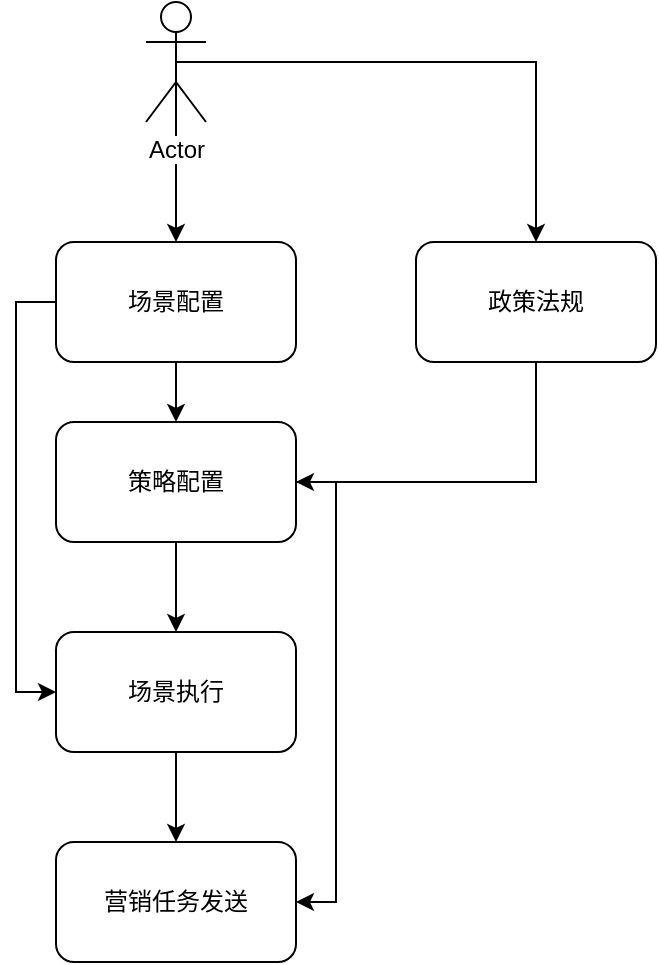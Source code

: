 <mxfile version="10.6.3" type="github"><diagram id="NvIEe0WSfrzBXnjNfHdg" name="ç¬¬ 1 é¡µ"><mxGraphModel dx="1098" dy="478" grid="1" gridSize="10" guides="1" tooltips="1" connect="1" arrows="1" fold="1" page="1" pageScale="1" pageWidth="827" pageHeight="1169" math="0" shadow="0"><root><mxCell id="0"/><mxCell id="1" parent="0"/><mxCell id="RceVNnqfynBTqPr81yrZ-20" style="edgeStyle=orthogonalEdgeStyle;rounded=0;orthogonalLoop=1;jettySize=auto;html=1;exitX=0.5;exitY=1;exitDx=0;exitDy=0;" parent="1" source="RceVNnqfynBTqPr81yrZ-1" target="RceVNnqfynBTqPr81yrZ-2" edge="1"><mxGeometry relative="1" as="geometry"/></mxCell><mxCell id="RceVNnqfynBTqPr81yrZ-24" style="edgeStyle=orthogonalEdgeStyle;rounded=0;orthogonalLoop=1;jettySize=auto;html=1;exitX=0;exitY=0.5;exitDx=0;exitDy=0;entryX=0;entryY=0.5;entryDx=0;entryDy=0;" parent="1" source="RceVNnqfynBTqPr81yrZ-1" target="RceVNnqfynBTqPr81yrZ-7" edge="1"><mxGeometry relative="1" as="geometry"/></mxCell><mxCell id="RceVNnqfynBTqPr81yrZ-1" value="场景配置" style="rounded=1;whiteSpace=wrap;html=1;" parent="1" vertex="1"><mxGeometry x="140" y="150" width="120" height="60" as="geometry"/></mxCell><mxCell id="RceVNnqfynBTqPr81yrZ-21" style="edgeStyle=orthogonalEdgeStyle;rounded=0;orthogonalLoop=1;jettySize=auto;html=1;exitX=0.5;exitY=1;exitDx=0;exitDy=0;" parent="1" source="RceVNnqfynBTqPr81yrZ-2" target="RceVNnqfynBTqPr81yrZ-7" edge="1"><mxGeometry relative="1" as="geometry"/></mxCell><mxCell id="RceVNnqfynBTqPr81yrZ-23" style="edgeStyle=orthogonalEdgeStyle;rounded=0;orthogonalLoop=1;jettySize=auto;html=1;exitX=1;exitY=0.5;exitDx=0;exitDy=0;entryX=1;entryY=0.5;entryDx=0;entryDy=0;" parent="1" source="RceVNnqfynBTqPr81yrZ-2" target="RceVNnqfynBTqPr81yrZ-16" edge="1"><mxGeometry relative="1" as="geometry"/></mxCell><mxCell id="RceVNnqfynBTqPr81yrZ-2" value="策略配置" style="rounded=1;whiteSpace=wrap;html=1;" parent="1" vertex="1"><mxGeometry x="140" y="240" width="120" height="60" as="geometry"/></mxCell><mxCell id="RceVNnqfynBTqPr81yrZ-12" style="edgeStyle=orthogonalEdgeStyle;rounded=0;orthogonalLoop=1;jettySize=auto;html=1;exitX=0.5;exitY=1;exitDx=0;exitDy=0;entryX=0.5;entryY=1;entryDx=0;entryDy=0;" parent="1" edge="1"><mxGeometry relative="1" as="geometry"><mxPoint x="320" y="100" as="sourcePoint"/><mxPoint x="320" y="100" as="targetPoint"/></mxGeometry></mxCell><mxCell id="RceVNnqfynBTqPr81yrZ-22" style="edgeStyle=orthogonalEdgeStyle;rounded=0;orthogonalLoop=1;jettySize=auto;html=1;exitX=0.5;exitY=1;exitDx=0;exitDy=0;" parent="1" source="RceVNnqfynBTqPr81yrZ-7" target="RceVNnqfynBTqPr81yrZ-16" edge="1"><mxGeometry relative="1" as="geometry"/></mxCell><mxCell id="RceVNnqfynBTqPr81yrZ-7" value="场景执行" style="rounded=1;whiteSpace=wrap;html=1;" parent="1" vertex="1"><mxGeometry x="140" y="345" width="120" height="60" as="geometry"/></mxCell><mxCell id="RceVNnqfynBTqPr81yrZ-11" style="edgeStyle=orthogonalEdgeStyle;rounded=0;orthogonalLoop=1;jettySize=auto;html=1;exitX=0.5;exitY=0.5;exitDx=0;exitDy=0;exitPerimeter=0;entryX=0.5;entryY=0;entryDx=0;entryDy=0;" parent="1" source="RceVNnqfynBTqPr81yrZ-10" target="RceVNnqfynBTqPr81yrZ-1" edge="1"><mxGeometry relative="1" as="geometry"><mxPoint x="260" y="70" as="targetPoint"/></mxGeometry></mxCell><mxCell id="RceVNnqfynBTqPr81yrZ-26" style="edgeStyle=orthogonalEdgeStyle;rounded=0;orthogonalLoop=1;jettySize=auto;html=1;exitX=0.5;exitY=0.5;exitDx=0;exitDy=0;exitPerimeter=0;entryX=0.5;entryY=0;entryDx=0;entryDy=0;" parent="1" source="RceVNnqfynBTqPr81yrZ-10" target="RceVNnqfynBTqPr81yrZ-25" edge="1"><mxGeometry relative="1" as="geometry"/></mxCell><mxCell id="RceVNnqfynBTqPr81yrZ-10" value="Actor" style="shape=umlActor;verticalLabelPosition=bottom;labelBackgroundColor=#ffffff;verticalAlign=top;html=1;outlineConnect=0;" parent="1" vertex="1"><mxGeometry x="185" y="30" width="30" height="60" as="geometry"/></mxCell><mxCell id="RceVNnqfynBTqPr81yrZ-16" value="营销任务发送" style="rounded=1;whiteSpace=wrap;html=1;" parent="1" vertex="1"><mxGeometry x="140" y="450" width="120" height="60" as="geometry"/></mxCell><mxCell id="RceVNnqfynBTqPr81yrZ-27" style="edgeStyle=orthogonalEdgeStyle;rounded=0;orthogonalLoop=1;jettySize=auto;html=1;exitX=0.5;exitY=1;exitDx=0;exitDy=0;entryX=1;entryY=0.5;entryDx=0;entryDy=0;" parent="1" source="RceVNnqfynBTqPr81yrZ-25" target="RceVNnqfynBTqPr81yrZ-2" edge="1"><mxGeometry relative="1" as="geometry"/></mxCell><mxCell id="RceVNnqfynBTqPr81yrZ-25" value="政策法规" style="rounded=1;whiteSpace=wrap;html=1;" parent="1" vertex="1"><mxGeometry x="320" y="150" width="120" height="60" as="geometry"/></mxCell></root></mxGraphModel></diagram><diagram id="hbd0y2TUcNYbKdOZdnBI" name="ç¬¬ 2 é¡µ"><mxGraphModel dx="1110" dy="613" grid="1" gridSize="10" guides="1" tooltips="1" connect="1" arrows="1" fold="1" page="1" pageScale="1" pageWidth="827" pageHeight="1169" math="0" shadow="0"><root><mxCell id="8ywP_2eX1Boh12UsUwbS-0"/><mxCell id="8ywP_2eX1Boh12UsUwbS-1" parent="8ywP_2eX1Boh12UsUwbS-0"/><mxCell id="8ywP_2eX1Boh12UsUwbS-2" style="edgeStyle=orthogonalEdgeStyle;rounded=0;orthogonalLoop=1;jettySize=auto;html=1;exitX=0.5;exitY=1;exitDx=0;exitDy=0;" edge="1" parent="8ywP_2eX1Boh12UsUwbS-1" source="8ywP_2eX1Boh12UsUwbS-4" target="8ywP_2eX1Boh12UsUwbS-7"><mxGeometry relative="1" as="geometry"/></mxCell><mxCell id="8ywP_2eX1Boh12UsUwbS-3" style="edgeStyle=orthogonalEdgeStyle;rounded=0;orthogonalLoop=1;jettySize=auto;html=1;exitX=0;exitY=0.5;exitDx=0;exitDy=0;entryX=0;entryY=0.5;entryDx=0;entryDy=0;" edge="1" parent="8ywP_2eX1Boh12UsUwbS-1" source="8ywP_2eX1Boh12UsUwbS-4" target="8ywP_2eX1Boh12UsUwbS-10"><mxGeometry relative="1" as="geometry"/></mxCell><mxCell id="8ywP_2eX1Boh12UsUwbS-4" value="场景配置" style="rounded=1;whiteSpace=wrap;html=1;" vertex="1" parent="8ywP_2eX1Boh12UsUwbS-1"><mxGeometry x="140" y="150" width="120" height="60" as="geometry"/></mxCell><mxCell id="8ywP_2eX1Boh12UsUwbS-5" style="edgeStyle=orthogonalEdgeStyle;rounded=0;orthogonalLoop=1;jettySize=auto;html=1;exitX=0.5;exitY=1;exitDx=0;exitDy=0;" edge="1" parent="8ywP_2eX1Boh12UsUwbS-1" source="8ywP_2eX1Boh12UsUwbS-7" target="8ywP_2eX1Boh12UsUwbS-10"><mxGeometry relative="1" as="geometry"/></mxCell><mxCell id="8ywP_2eX1Boh12UsUwbS-7" value="策略配置" style="rounded=1;whiteSpace=wrap;html=1;" vertex="1" parent="8ywP_2eX1Boh12UsUwbS-1"><mxGeometry x="140" y="240" width="120" height="60" as="geometry"/></mxCell><mxCell id="8ywP_2eX1Boh12UsUwbS-8" style="edgeStyle=orthogonalEdgeStyle;rounded=0;orthogonalLoop=1;jettySize=auto;html=1;exitX=0.5;exitY=1;exitDx=0;exitDy=0;entryX=0.5;entryY=1;entryDx=0;entryDy=0;" edge="1" parent="8ywP_2eX1Boh12UsUwbS-1"><mxGeometry relative="1" as="geometry"><mxPoint x="320" y="100" as="sourcePoint"/><mxPoint x="320" y="100" as="targetPoint"/></mxGeometry></mxCell><mxCell id="8ywP_2eX1Boh12UsUwbS-9" style="edgeStyle=orthogonalEdgeStyle;rounded=0;orthogonalLoop=1;jettySize=auto;html=1;exitX=0.5;exitY=1;exitDx=0;exitDy=0;" edge="1" parent="8ywP_2eX1Boh12UsUwbS-1" source="8ywP_2eX1Boh12UsUwbS-10" target="8ywP_2eX1Boh12UsUwbS-14"><mxGeometry relative="1" as="geometry"/></mxCell><mxCell id="8ywP_2eX1Boh12UsUwbS-10" value="场景执行" style="rounded=1;whiteSpace=wrap;html=1;" vertex="1" parent="8ywP_2eX1Boh12UsUwbS-1"><mxGeometry x="140" y="345" width="120" height="60" as="geometry"/></mxCell><mxCell id="8ywP_2eX1Boh12UsUwbS-11" style="edgeStyle=orthogonalEdgeStyle;rounded=0;orthogonalLoop=1;jettySize=auto;html=1;exitX=0.5;exitY=0.5;exitDx=0;exitDy=0;exitPerimeter=0;entryX=0.5;entryY=0;entryDx=0;entryDy=0;" edge="1" parent="8ywP_2eX1Boh12UsUwbS-1" source="8ywP_2eX1Boh12UsUwbS-13" target="8ywP_2eX1Boh12UsUwbS-4"><mxGeometry relative="1" as="geometry"><mxPoint x="260" y="70" as="targetPoint"/></mxGeometry></mxCell><mxCell id="8ywP_2eX1Boh12UsUwbS-12" style="edgeStyle=orthogonalEdgeStyle;rounded=0;orthogonalLoop=1;jettySize=auto;html=1;exitX=0.5;exitY=0.5;exitDx=0;exitDy=0;exitPerimeter=0;entryX=0.5;entryY=0;entryDx=0;entryDy=0;" edge="1" parent="8ywP_2eX1Boh12UsUwbS-1" source="8ywP_2eX1Boh12UsUwbS-13" target="8ywP_2eX1Boh12UsUwbS-16"><mxGeometry relative="1" as="geometry"/></mxCell><mxCell id="8ywP_2eX1Boh12UsUwbS-13" value="Actor" style="shape=umlActor;verticalLabelPosition=bottom;labelBackgroundColor=#ffffff;verticalAlign=top;html=1;outlineConnect=0;" vertex="1" parent="8ywP_2eX1Boh12UsUwbS-1"><mxGeometry x="185" y="30" width="30" height="60" as="geometry"/></mxCell><mxCell id="8ywP_2eX1Boh12UsUwbS-19" style="edgeStyle=orthogonalEdgeStyle;rounded=0;orthogonalLoop=1;jettySize=auto;html=1;exitX=0.5;exitY=1;exitDx=0;exitDy=0;" edge="1" parent="8ywP_2eX1Boh12UsUwbS-1" source="8ywP_2eX1Boh12UsUwbS-14"><mxGeometry relative="1" as="geometry"><mxPoint x="200" y="510" as="targetPoint"/></mxGeometry></mxCell><mxCell id="8ywP_2eX1Boh12UsUwbS-14" value="营销任务发送" style="rounded=1;whiteSpace=wrap;html=1;" vertex="1" parent="8ywP_2eX1Boh12UsUwbS-1"><mxGeometry x="140" y="430" width="120" height="60" as="geometry"/></mxCell><mxCell id="8ywP_2eX1Boh12UsUwbS-15" style="edgeStyle=orthogonalEdgeStyle;rounded=0;orthogonalLoop=1;jettySize=auto;html=1;exitX=0.5;exitY=1;exitDx=0;exitDy=0;entryX=1;entryY=0.5;entryDx=0;entryDy=0;" edge="1" parent="8ywP_2eX1Boh12UsUwbS-1" source="8ywP_2eX1Boh12UsUwbS-16" target="8ywP_2eX1Boh12UsUwbS-7"><mxGeometry relative="1" as="geometry"/></mxCell><mxCell id="8ywP_2eX1Boh12UsUwbS-18" style="edgeStyle=orthogonalEdgeStyle;rounded=0;orthogonalLoop=1;jettySize=auto;html=1;exitX=0.5;exitY=1;exitDx=0;exitDy=0;entryX=1;entryY=0.5;entryDx=0;entryDy=0;" edge="1" parent="8ywP_2eX1Boh12UsUwbS-1" source="8ywP_2eX1Boh12UsUwbS-16" target="8ywP_2eX1Boh12UsUwbS-17"><mxGeometry relative="1" as="geometry"/></mxCell><mxCell id="8ywP_2eX1Boh12UsUwbS-16" value="营销术语" style="rounded=1;whiteSpace=wrap;html=1;" vertex="1" parent="8ywP_2eX1Boh12UsUwbS-1"><mxGeometry x="320" y="150" width="120" height="60" as="geometry"/></mxCell><mxCell id="8ywP_2eX1Boh12UsUwbS-17" value="其它渠道" style="rounded=1;whiteSpace=wrap;html=1;" vertex="1" parent="8ywP_2eX1Boh12UsUwbS-1"><mxGeometry x="140" y="515" width="120" height="60" as="geometry"/></mxCell></root></mxGraphModel></diagram><diagram id="Vt3tE3CRwNhdPAB5-gG_" name="ç¬¬ 3 é¡µ"><mxGraphModel dx="1110" dy="613" grid="1" gridSize="10" guides="1" tooltips="1" connect="1" arrows="1" fold="1" page="1" pageScale="1" pageWidth="827" pageHeight="1169" math="0" shadow="0"><root><mxCell id="7_kzvtYBxSmrqmKZQdC8-0"/><mxCell id="7_kzvtYBxSmrqmKZQdC8-1" parent="7_kzvtYBxSmrqmKZQdC8-0"/><mxCell id="7_kzvtYBxSmrqmKZQdC8-2" value="实时标签1.0" style="rounded=1;whiteSpace=wrap;html=1;" vertex="1" parent="7_kzvtYBxSmrqmKZQdC8-1"><mxGeometry x="130" y="170" width="120" height="170" as="geometry"/></mxCell><mxCell id="7_kzvtYBxSmrqmKZQdC8-5" value="扩展" style="text;html=1;strokeColor=none;fillColor=none;align=center;verticalAlign=middle;whiteSpace=wrap;rounded=0;" vertex="1" parent="7_kzvtYBxSmrqmKZQdC8-1"><mxGeometry x="250" y="220" width="40" height="20" as="geometry"/></mxCell><mxCell id="7_kzvtYBxSmrqmKZQdC8-7" value="标签规则1" style="rounded=0;whiteSpace=wrap;html=1;" vertex="1" parent="7_kzvtYBxSmrqmKZQdC8-1"><mxGeometry x="130" y="200" width="120" height="30" as="geometry"/></mxCell><mxCell id="7_kzvtYBxSmrqmKZQdC8-16" style="edgeStyle=orthogonalEdgeStyle;rounded=0;orthogonalLoop=1;jettySize=auto;html=1;exitX=1;exitY=0.5;exitDx=0;exitDy=0;" edge="1" parent="7_kzvtYBxSmrqmKZQdC8-1" source="7_kzvtYBxSmrqmKZQdC8-8" target="7_kzvtYBxSmrqmKZQdC8-13"><mxGeometry relative="1" as="geometry"/></mxCell><mxCell id="7_kzvtYBxSmrqmKZQdC8-8" value="标签规则1" style="rounded=0;whiteSpace=wrap;html=1;" vertex="1" parent="7_kzvtYBxSmrqmKZQdC8-1"><mxGeometry x="130" y="240" width="120" height="30" as="geometry"/></mxCell><mxCell id="7_kzvtYBxSmrqmKZQdC8-9" value="标签规则1" style="rounded=0;whiteSpace=wrap;html=1;" vertex="1" parent="7_kzvtYBxSmrqmKZQdC8-1"><mxGeometry x="130" y="280" width="120" height="30" as="geometry"/></mxCell><mxCell id="7_kzvtYBxSmrqmKZQdC8-10" value="实时标签1.0&lt;br&gt;" style="text;html=1;strokeColor=none;fillColor=none;align=center;verticalAlign=middle;whiteSpace=wrap;rounded=0;" vertex="1" parent="7_kzvtYBxSmrqmKZQdC8-1"><mxGeometry x="160" y="170" width="70" height="20" as="geometry"/></mxCell><mxCell id="7_kzvtYBxSmrqmKZQdC8-11" value="实时标签1.0" style="rounded=1;whiteSpace=wrap;html=1;" vertex="1" parent="7_kzvtYBxSmrqmKZQdC8-1"><mxGeometry x="293" y="170" width="120" height="170" as="geometry"/></mxCell><mxCell id="7_kzvtYBxSmrqmKZQdC8-12" value="标签规则1" style="rounded=0;whiteSpace=wrap;html=1;" vertex="1" parent="7_kzvtYBxSmrqmKZQdC8-1"><mxGeometry x="293" y="200" width="120" height="30" as="geometry"/></mxCell><mxCell id="7_kzvtYBxSmrqmKZQdC8-13" value="标签规则1" style="rounded=0;whiteSpace=wrap;html=1;" vertex="1" parent="7_kzvtYBxSmrqmKZQdC8-1"><mxGeometry x="293" y="240" width="120" height="30" as="geometry"/></mxCell><mxCell id="7_kzvtYBxSmrqmKZQdC8-14" value="标签规则2" style="rounded=0;whiteSpace=wrap;html=1;" vertex="1" parent="7_kzvtYBxSmrqmKZQdC8-1"><mxGeometry x="293" y="280" width="120" height="30" as="geometry"/></mxCell><mxCell id="7_kzvtYBxSmrqmKZQdC8-15" value="实时标签2.0&lt;br&gt;" style="text;html=1;strokeColor=none;fillColor=none;align=center;verticalAlign=middle;whiteSpace=wrap;rounded=0;" vertex="1" parent="7_kzvtYBxSmrqmKZQdC8-1"><mxGeometry x="323" y="170" width="70" height="20" as="geometry"/></mxCell><mxCell id="7_kzvtYBxSmrqmKZQdC8-18" style="edgeStyle=orthogonalEdgeStyle;rounded=0;orthogonalLoop=1;jettySize=auto;html=1;exitX=0;exitY=0.333;exitDx=0;exitDy=0;exitPerimeter=0;entryX=0.5;entryY=0;entryDx=0;entryDy=0;" edge="1" parent="7_kzvtYBxSmrqmKZQdC8-1" source="7_kzvtYBxSmrqmKZQdC8-17" target="7_kzvtYBxSmrqmKZQdC8-10"><mxGeometry relative="1" as="geometry"/></mxCell><mxCell id="7_kzvtYBxSmrqmKZQdC8-19" style="edgeStyle=orthogonalEdgeStyle;rounded=0;orthogonalLoop=1;jettySize=auto;html=1;exitX=1;exitY=0.333;exitDx=0;exitDy=0;exitPerimeter=0;entryX=0.5;entryY=0;entryDx=0;entryDy=0;" edge="1" parent="7_kzvtYBxSmrqmKZQdC8-1" source="7_kzvtYBxSmrqmKZQdC8-17" target="7_kzvtYBxSmrqmKZQdC8-15"><mxGeometry relative="1" as="geometry"/></mxCell><mxCell id="7_kzvtYBxSmrqmKZQdC8-17" value="Actor" style="shape=umlActor;verticalLabelPosition=bottom;labelBackgroundColor=#ffffff;verticalAlign=top;html=1;outlineConnect=0;" vertex="1" parent="7_kzvtYBxSmrqmKZQdC8-1"><mxGeometry x="250" y="20" width="30" height="60" as="geometry"/></mxCell></root></mxGraphModel></diagram><diagram id="AaVjXxCEiBgg-isEUm8e" name="ç¬¬ 4 é¡µ"><mxGraphModel dx="1110" dy="613" grid="1" gridSize="10" guides="1" tooltips="1" connect="1" arrows="1" fold="1" page="1" pageScale="1" pageWidth="827" pageHeight="1169" math="0" shadow="0"><root><mxCell id="eR5ftr49OxyKpOa6V8Ix-0"/><mxCell id="eR5ftr49OxyKpOa6V8Ix-1" parent="eR5ftr49OxyKpOa6V8Ix-0"/><mxCell id="eR5ftr49OxyKpOa6V8Ix-14" style="edgeStyle=orthogonalEdgeStyle;rounded=0;orthogonalLoop=1;jettySize=auto;html=1;exitX=0.55;exitY=0.95;exitDx=0;exitDy=0;exitPerimeter=0;entryX=0.5;entryY=0;entryDx=0;entryDy=0;" edge="1" parent="eR5ftr49OxyKpOa6V8Ix-1" source="eR5ftr49OxyKpOa6V8Ix-2" target="eR5ftr49OxyKpOa6V8Ix-13"><mxGeometry relative="1" as="geometry"/></mxCell><mxCell id="eR5ftr49OxyKpOa6V8Ix-2" value="营销推荐云服务" style="ellipse;shape=cloud;whiteSpace=wrap;html=1;" vertex="1" parent="eR5ftr49OxyKpOa6V8Ix-1"><mxGeometry x="280" y="210" width="170" height="80" as="geometry"/></mxCell><mxCell id="eR5ftr49OxyKpOa6V8Ix-7" style="edgeStyle=orthogonalEdgeStyle;rounded=0;orthogonalLoop=1;jettySize=auto;html=1;exitX=0.5;exitY=1;exitDx=0;exitDy=0;entryX=0.4;entryY=0.1;entryDx=0;entryDy=0;entryPerimeter=0;" edge="1" parent="eR5ftr49OxyKpOa6V8Ix-1" source="eR5ftr49OxyKpOa6V8Ix-3" target="eR5ftr49OxyKpOa6V8Ix-2"><mxGeometry relative="1" as="geometry"><Array as="points"><mxPoint x="200" y="180"/><mxPoint x="360" y="180"/><mxPoint x="360" y="218"/></Array></mxGeometry></mxCell><mxCell id="eR5ftr49OxyKpOa6V8Ix-3" value="实时计算能力" style="rounded=1;whiteSpace=wrap;html=1;" vertex="1" parent="eR5ftr49OxyKpOa6V8Ix-1"><mxGeometry x="140" y="90" width="120" height="60" as="geometry"/></mxCell><mxCell id="eR5ftr49OxyKpOa6V8Ix-8" style="edgeStyle=orthogonalEdgeStyle;rounded=0;orthogonalLoop=1;jettySize=auto;html=1;exitX=0.5;exitY=1;exitDx=0;exitDy=0;entryX=0.472;entryY=0.123;entryDx=0;entryDy=0;entryPerimeter=0;" edge="1" parent="eR5ftr49OxyKpOa6V8Ix-1" source="eR5ftr49OxyKpOa6V8Ix-4" target="eR5ftr49OxyKpOa6V8Ix-2"><mxGeometry relative="1" as="geometry"/></mxCell><mxCell id="eR5ftr49OxyKpOa6V8Ix-4" value="自主建模" style="rounded=1;whiteSpace=wrap;html=1;" vertex="1" parent="eR5ftr49OxyKpOa6V8Ix-1"><mxGeometry x="280" y="90" width="120" height="60" as="geometry"/></mxCell><mxCell id="eR5ftr49OxyKpOa6V8Ix-9" style="edgeStyle=orthogonalEdgeStyle;rounded=0;orthogonalLoop=1;jettySize=auto;html=1;exitX=0.5;exitY=1;exitDx=0;exitDy=0;entryX=0.472;entryY=0.114;entryDx=0;entryDy=0;entryPerimeter=0;" edge="1" parent="eR5ftr49OxyKpOa6V8Ix-1" source="eR5ftr49OxyKpOa6V8Ix-5" target="eR5ftr49OxyKpOa6V8Ix-2"><mxGeometry relative="1" as="geometry"/></mxCell><mxCell id="eR5ftr49OxyKpOa6V8Ix-5" value="动态前评估" style="rounded=1;whiteSpace=wrap;html=1;" vertex="1" parent="eR5ftr49OxyKpOa6V8Ix-1"><mxGeometry x="420" y="90" width="120" height="60" as="geometry"/></mxCell><mxCell id="eR5ftr49OxyKpOa6V8Ix-10" style="edgeStyle=orthogonalEdgeStyle;rounded=0;orthogonalLoop=1;jettySize=auto;html=1;exitX=0.5;exitY=1;exitDx=0;exitDy=0;" edge="1" parent="eR5ftr49OxyKpOa6V8Ix-1" source="eR5ftr49OxyKpOa6V8Ix-6"><mxGeometry relative="1" as="geometry"><mxPoint x="360" y="220" as="targetPoint"/><Array as="points"><mxPoint x="620" y="180"/><mxPoint x="360" y="180"/></Array></mxGeometry></mxCell><mxCell id="eR5ftr49OxyKpOa6V8Ix-6" value="推荐模型" style="rounded=1;whiteSpace=wrap;html=1;" vertex="1" parent="eR5ftr49OxyKpOa6V8Ix-1"><mxGeometry x="560" y="90" width="120" height="60" as="geometry"/></mxCell><mxCell id="eR5ftr49OxyKpOa6V8Ix-18" style="edgeStyle=orthogonalEdgeStyle;rounded=0;orthogonalLoop=1;jettySize=auto;html=1;exitX=0.5;exitY=0;exitDx=0;exitDy=0;entryX=0.5;entryY=1;entryDx=0;entryDy=0;" edge="1" parent="eR5ftr49OxyKpOa6V8Ix-1" source="eR5ftr49OxyKpOa6V8Ix-12" target="eR5ftr49OxyKpOa6V8Ix-13"><mxGeometry relative="1" as="geometry"/></mxCell><mxCell id="eR5ftr49OxyKpOa6V8Ix-12" value="第三方系统1" style="rounded=0;whiteSpace=wrap;html=1;" vertex="1" parent="eR5ftr49OxyKpOa6V8Ix-1"><mxGeometry x="210" y="400" width="120" height="60" as="geometry"/></mxCell><mxCell id="eR5ftr49OxyKpOa6V8Ix-15" style="edgeStyle=orthogonalEdgeStyle;rounded=0;orthogonalLoop=1;jettySize=auto;html=1;exitX=0.5;exitY=0;exitDx=0;exitDy=0;" edge="1" parent="eR5ftr49OxyKpOa6V8Ix-1" source="eR5ftr49OxyKpOa6V8Ix-13"><mxGeometry relative="1" as="geometry"><mxPoint x="365" y="280" as="targetPoint"/></mxGeometry></mxCell><mxCell id="eR5ftr49OxyKpOa6V8Ix-19" style="edgeStyle=orthogonalEdgeStyle;rounded=0;orthogonalLoop=1;jettySize=auto;html=1;exitX=0.5;exitY=1;exitDx=0;exitDy=0;" edge="1" parent="eR5ftr49OxyKpOa6V8Ix-1" source="eR5ftr49OxyKpOa6V8Ix-13" target="eR5ftr49OxyKpOa6V8Ix-12"><mxGeometry relative="1" as="geometry"/></mxCell><mxCell id="eR5ftr49OxyKpOa6V8Ix-20" style="edgeStyle=orthogonalEdgeStyle;rounded=0;orthogonalLoop=1;jettySize=auto;html=1;exitX=0.5;exitY=1;exitDx=0;exitDy=0;" edge="1" parent="eR5ftr49OxyKpOa6V8Ix-1" source="eR5ftr49OxyKpOa6V8Ix-13" target="eR5ftr49OxyKpOa6V8Ix-16"><mxGeometry relative="1" as="geometry"/></mxCell><mxCell id="eR5ftr49OxyKpOa6V8Ix-21" style="edgeStyle=orthogonalEdgeStyle;rounded=0;orthogonalLoop=1;jettySize=auto;html=1;exitX=0.5;exitY=1;exitDx=0;exitDy=0;entryX=0.5;entryY=0;entryDx=0;entryDy=0;" edge="1" parent="eR5ftr49OxyKpOa6V8Ix-1" source="eR5ftr49OxyKpOa6V8Ix-13" target="eR5ftr49OxyKpOa6V8Ix-17"><mxGeometry relative="1" as="geometry"/></mxCell><mxCell id="eR5ftr49OxyKpOa6V8Ix-13" value="接口能力封装" style="rounded=0;whiteSpace=wrap;html=1;" vertex="1" parent="eR5ftr49OxyKpOa6V8Ix-1"><mxGeometry x="305" y="320" width="120" height="30" as="geometry"/></mxCell><mxCell id="eR5ftr49OxyKpOa6V8Ix-16" value="第三方系统2" style="rounded=0;whiteSpace=wrap;html=1;" vertex="1" parent="eR5ftr49OxyKpOa6V8Ix-1"><mxGeometry x="353" y="400" width="120" height="60" as="geometry"/></mxCell><mxCell id="eR5ftr49OxyKpOa6V8Ix-17" value="第三方系统n" style="rounded=0;whiteSpace=wrap;html=1;" vertex="1" parent="eR5ftr49OxyKpOa6V8Ix-1"><mxGeometry x="496" y="400" width="120" height="60" as="geometry"/></mxCell></root></mxGraphModel></diagram><diagram id="JKo-UHDGEKNNmENyl5bz" name="ç¬¬ 5 é¡µ"><mxGraphModel dx="1110" dy="492" grid="1" gridSize="10" guides="1" tooltips="1" connect="1" arrows="1" fold="1" page="1" pageScale="1" pageWidth="827" pageHeight="1169" math="0" shadow="0"><root><mxCell id="-V-0Z-th03H7h3TkCVWu-0"/><mxCell id="-V-0Z-th03H7h3TkCVWu-1" parent="-V-0Z-th03H7h3TkCVWu-0"/><mxCell id="-V-0Z-th03H7h3TkCVWu-2" style="edgeStyle=orthogonalEdgeStyle;rounded=0;orthogonalLoop=1;jettySize=auto;html=1;exitX=0.55;exitY=0.95;exitDx=0;exitDy=0;exitPerimeter=0;entryX=0.5;entryY=0;entryDx=0;entryDy=0;" edge="1" parent="-V-0Z-th03H7h3TkCVWu-1" source="-V-0Z-th03H7h3TkCVWu-3" target="-V-0Z-th03H7h3TkCVWu-18"><mxGeometry relative="1" as="geometry"/></mxCell><mxCell id="-V-0Z-th03H7h3TkCVWu-3" value="营销视图云服务" style="ellipse;shape=cloud;whiteSpace=wrap;html=1;" vertex="1" parent="-V-0Z-th03H7h3TkCVWu-1"><mxGeometry x="280" y="210" width="170" height="80" as="geometry"/></mxCell><mxCell id="-V-0Z-th03H7h3TkCVWu-4" style="edgeStyle=orthogonalEdgeStyle;rounded=0;orthogonalLoop=1;jettySize=auto;html=1;exitX=0.5;exitY=1;exitDx=0;exitDy=0;entryX=0.4;entryY=0.1;entryDx=0;entryDy=0;entryPerimeter=0;" edge="1" parent="-V-0Z-th03H7h3TkCVWu-1" target="-V-0Z-th03H7h3TkCVWu-3"><mxGeometry relative="1" as="geometry"><Array as="points"><mxPoint x="200" y="180"/><mxPoint x="360" y="180"/><mxPoint x="360" y="218"/></Array><mxPoint x="200" y="150" as="sourcePoint"/></mxGeometry></mxCell><mxCell id="-V-0Z-th03H7h3TkCVWu-6" style="edgeStyle=orthogonalEdgeStyle;rounded=0;orthogonalLoop=1;jettySize=auto;html=1;exitX=0.5;exitY=1;exitDx=0;exitDy=0;entryX=0.472;entryY=0.123;entryDx=0;entryDy=0;entryPerimeter=0;" edge="1" parent="-V-0Z-th03H7h3TkCVWu-1" source="-V-0Z-th03H7h3TkCVWu-7" target="-V-0Z-th03H7h3TkCVWu-3"><mxGeometry relative="1" as="geometry"/></mxCell><mxCell id="-V-0Z-th03H7h3TkCVWu-7" value="运营实时分析" style="rounded=1;whiteSpace=wrap;html=1;" vertex="1" parent="-V-0Z-th03H7h3TkCVWu-1"><mxGeometry x="280" y="90" width="120" height="60" as="geometry"/></mxCell><mxCell id="-V-0Z-th03H7h3TkCVWu-12" style="edgeStyle=orthogonalEdgeStyle;rounded=0;orthogonalLoop=1;jettySize=auto;html=1;exitX=0.5;exitY=0;exitDx=0;exitDy=0;entryX=0.5;entryY=1;entryDx=0;entryDy=0;" edge="1" parent="-V-0Z-th03H7h3TkCVWu-1" source="-V-0Z-th03H7h3TkCVWu-13" target="-V-0Z-th03H7h3TkCVWu-18"><mxGeometry relative="1" as="geometry"/></mxCell><mxCell id="-V-0Z-th03H7h3TkCVWu-13" value="第三方系统1" style="rounded=0;whiteSpace=wrap;html=1;" vertex="1" parent="-V-0Z-th03H7h3TkCVWu-1"><mxGeometry x="210" y="400" width="120" height="60" as="geometry"/></mxCell><mxCell id="-V-0Z-th03H7h3TkCVWu-14" style="edgeStyle=orthogonalEdgeStyle;rounded=0;orthogonalLoop=1;jettySize=auto;html=1;exitX=0.5;exitY=0;exitDx=0;exitDy=0;" edge="1" parent="-V-0Z-th03H7h3TkCVWu-1" source="-V-0Z-th03H7h3TkCVWu-18"><mxGeometry relative="1" as="geometry"><mxPoint x="365" y="280" as="targetPoint"/></mxGeometry></mxCell><mxCell id="-V-0Z-th03H7h3TkCVWu-15" style="edgeStyle=orthogonalEdgeStyle;rounded=0;orthogonalLoop=1;jettySize=auto;html=1;exitX=0.5;exitY=1;exitDx=0;exitDy=0;" edge="1" parent="-V-0Z-th03H7h3TkCVWu-1" source="-V-0Z-th03H7h3TkCVWu-18" target="-V-0Z-th03H7h3TkCVWu-13"><mxGeometry relative="1" as="geometry"/></mxCell><mxCell id="-V-0Z-th03H7h3TkCVWu-16" style="edgeStyle=orthogonalEdgeStyle;rounded=0;orthogonalLoop=1;jettySize=auto;html=1;exitX=0.5;exitY=1;exitDx=0;exitDy=0;" edge="1" parent="-V-0Z-th03H7h3TkCVWu-1" source="-V-0Z-th03H7h3TkCVWu-18" target="-V-0Z-th03H7h3TkCVWu-19"><mxGeometry relative="1" as="geometry"/></mxCell><mxCell id="-V-0Z-th03H7h3TkCVWu-17" style="edgeStyle=orthogonalEdgeStyle;rounded=0;orthogonalLoop=1;jettySize=auto;html=1;exitX=0.5;exitY=1;exitDx=0;exitDy=0;entryX=0.5;entryY=0;entryDx=0;entryDy=0;" edge="1" parent="-V-0Z-th03H7h3TkCVWu-1" source="-V-0Z-th03H7h3TkCVWu-18" target="-V-0Z-th03H7h3TkCVWu-20"><mxGeometry relative="1" as="geometry"/></mxCell><mxCell id="-V-0Z-th03H7h3TkCVWu-18" value="接口能力封装" style="rounded=0;whiteSpace=wrap;html=1;" vertex="1" parent="-V-0Z-th03H7h3TkCVWu-1"><mxGeometry x="305" y="320" width="120" height="30" as="geometry"/></mxCell><mxCell id="-V-0Z-th03H7h3TkCVWu-19" value="第三方系统2" style="rounded=0;whiteSpace=wrap;html=1;" vertex="1" parent="-V-0Z-th03H7h3TkCVWu-1"><mxGeometry x="353" y="400" width="120" height="60" as="geometry"/></mxCell><mxCell id="-V-0Z-th03H7h3TkCVWu-20" value="第三方系统n" style="rounded=0;whiteSpace=wrap;html=1;" vertex="1" parent="-V-0Z-th03H7h3TkCVWu-1"><mxGeometry x="496" y="400" width="120" height="60" as="geometry"/></mxCell><mxCell id="-V-0Z-th03H7h3TkCVWu-21" value="用户实时画像" style="shape=umlActor;verticalLabelPosition=bottom;labelBackgroundColor=#ffffff;verticalAlign=top;html=1;outlineConnect=0;" vertex="1" parent="-V-0Z-th03H7h3TkCVWu-1"><mxGeometry x="180" y="80" width="30" height="60" as="geometry"/></mxCell></root></mxGraphModel></diagram><diagram id="Q_hmayjabqu2Wp9akeWC" name="第 6 页"><mxGraphModel dx="1098" dy="478" grid="1" gridSize="10" guides="1" tooltips="1" connect="1" arrows="1" fold="1" page="1" pageScale="1" pageWidth="827" pageHeight="1169" math="0" shadow="0"><root><mxCell id="SZ75tK1my-dHcB2U6wuZ-0"/><mxCell id="SZ75tK1my-dHcB2U6wuZ-1" parent="SZ75tK1my-dHcB2U6wuZ-0"/><mxCell id="SZ75tK1my-dHcB2U6wuZ-2" value="人员" style="shape=umlActor;verticalLabelPosition=bottom;labelBackgroundColor=#ffffff;verticalAlign=top;html=1;outlineConnect=0;" vertex="1" parent="SZ75tK1my-dHcB2U6wuZ-1"><mxGeometry x="140" y="150" width="30" height="60" as="geometry"/></mxCell><mxCell id="SZ75tK1my-dHcB2U6wuZ-40" style="edgeStyle=orthogonalEdgeStyle;rounded=0;orthogonalLoop=1;jettySize=auto;html=1;exitX=1;exitY=0.5;exitDx=0;exitDy=0;" edge="1" parent="SZ75tK1my-dHcB2U6wuZ-1" source="SZ75tK1my-dHcB2U6wuZ-3" target="SZ75tK1my-dHcB2U6wuZ-12"><mxGeometry relative="1" as="geometry"/></mxCell><mxCell id="SZ75tK1my-dHcB2U6wuZ-41" style="edgeStyle=orthogonalEdgeStyle;rounded=0;orthogonalLoop=1;jettySize=auto;html=1;exitX=1;exitY=0.5;exitDx=0;exitDy=0;" edge="1" parent="SZ75tK1my-dHcB2U6wuZ-1" source="SZ75tK1my-dHcB2U6wuZ-3" target="SZ75tK1my-dHcB2U6wuZ-14"><mxGeometry relative="1" as="geometry"/></mxCell><mxCell id="SZ75tK1my-dHcB2U6wuZ-42" style="edgeStyle=orthogonalEdgeStyle;rounded=0;orthogonalLoop=1;jettySize=auto;html=1;exitX=1;exitY=0.5;exitDx=0;exitDy=0;entryX=0;entryY=0.5;entryDx=0;entryDy=0;" edge="1" parent="SZ75tK1my-dHcB2U6wuZ-1" source="SZ75tK1my-dHcB2U6wuZ-3" target="SZ75tK1my-dHcB2U6wuZ-16"><mxGeometry relative="1" as="geometry"/></mxCell><mxCell id="SZ75tK1my-dHcB2U6wuZ-3" value="配置管理员" style="rounded=1;whiteSpace=wrap;html=1;" vertex="1" parent="SZ75tK1my-dHcB2U6wuZ-1"><mxGeometry x="240" y="120" width="110" height="40" as="geometry"/></mxCell><mxCell id="SZ75tK1my-dHcB2U6wuZ-4" value="对象1" style="shape=cylinder;whiteSpace=wrap;html=1;boundedLbl=1;backgroundOutline=1;" vertex="1" parent="SZ75tK1my-dHcB2U6wuZ-1"><mxGeometry x="570" y="110" width="60" height="80" as="geometry"/></mxCell><mxCell id="SZ75tK1my-dHcB2U6wuZ-7" value="权限" style="text;html=1;strokeColor=none;fillColor=none;align=center;verticalAlign=middle;whiteSpace=wrap;rounded=0;" vertex="1" parent="SZ75tK1my-dHcB2U6wuZ-1"><mxGeometry x="420" y="90" width="40" height="20" as="geometry"/></mxCell><mxCell id="SZ75tK1my-dHcB2U6wuZ-8" value="角色" style="text;html=1;strokeColor=none;fillColor=none;align=center;verticalAlign=middle;whiteSpace=wrap;rounded=0;" vertex="1" parent="SZ75tK1my-dHcB2U6wuZ-1"><mxGeometry x="275" y="90" width="40" height="20" as="geometry"/></mxCell><mxCell id="SZ75tK1my-dHcB2U6wuZ-13" style="edgeStyle=orthogonalEdgeStyle;rounded=0;orthogonalLoop=1;jettySize=auto;html=1;exitX=1;exitY=0.5;exitDx=0;exitDy=0;entryX=0;entryY=0.5;entryDx=0;entryDy=0;" edge="1" parent="SZ75tK1my-dHcB2U6wuZ-1" source="SZ75tK1my-dHcB2U6wuZ-12" target="SZ75tK1my-dHcB2U6wuZ-4"><mxGeometry relative="1" as="geometry"/></mxCell><mxCell id="SZ75tK1my-dHcB2U6wuZ-12" value="增加" style="rounded=0;whiteSpace=wrap;html=1;" vertex="1" parent="SZ75tK1my-dHcB2U6wuZ-1"><mxGeometry x="400" y="120" width="80" height="20" as="geometry"/></mxCell><mxCell id="SZ75tK1my-dHcB2U6wuZ-15" style="edgeStyle=orthogonalEdgeStyle;rounded=0;orthogonalLoop=1;jettySize=auto;html=1;exitX=1;exitY=0.5;exitDx=0;exitDy=0;" edge="1" parent="SZ75tK1my-dHcB2U6wuZ-1" source="SZ75tK1my-dHcB2U6wuZ-14" target="SZ75tK1my-dHcB2U6wuZ-4"><mxGeometry relative="1" as="geometry"/></mxCell><mxCell id="SZ75tK1my-dHcB2U6wuZ-14" value="查看" style="rounded=0;whiteSpace=wrap;html=1;" vertex="1" parent="SZ75tK1my-dHcB2U6wuZ-1"><mxGeometry x="400" y="150" width="80" height="20" as="geometry"/></mxCell><mxCell id="SZ75tK1my-dHcB2U6wuZ-17" style="edgeStyle=orthogonalEdgeStyle;rounded=0;orthogonalLoop=1;jettySize=auto;html=1;exitX=1;exitY=0.5;exitDx=0;exitDy=0;" edge="1" parent="SZ75tK1my-dHcB2U6wuZ-1" source="SZ75tK1my-dHcB2U6wuZ-16" target="SZ75tK1my-dHcB2U6wuZ-4"><mxGeometry relative="1" as="geometry"/></mxCell><mxCell id="SZ75tK1my-dHcB2U6wuZ-16" value="修改" style="rounded=0;whiteSpace=wrap;html=1;" vertex="1" parent="SZ75tK1my-dHcB2U6wuZ-1"><mxGeometry x="400" y="180" width="80" height="20" as="geometry"/></mxCell><mxCell id="SZ75tK1my-dHcB2U6wuZ-43" style="edgeStyle=orthogonalEdgeStyle;rounded=0;orthogonalLoop=1;jettySize=auto;html=1;exitX=1;exitY=0.5;exitDx=0;exitDy=0;entryX=0;entryY=0.5;entryDx=0;entryDy=0;" edge="1" parent="SZ75tK1my-dHcB2U6wuZ-1" source="SZ75tK1my-dHcB2U6wuZ-18" target="SZ75tK1my-dHcB2U6wuZ-36"><mxGeometry relative="1" as="geometry"/></mxCell><mxCell id="SZ75tK1my-dHcB2U6wuZ-18" value="运维人员" style="rounded=1;whiteSpace=wrap;html=1;" vertex="1" parent="SZ75tK1my-dHcB2U6wuZ-1"><mxGeometry x="240" y="240" width="110" height="40" as="geometry"/></mxCell><mxCell id="SZ75tK1my-dHcB2U6wuZ-32" value="对象2" style="shape=cylinder;whiteSpace=wrap;html=1;boundedLbl=1;backgroundOutline=1;" vertex="1" parent="SZ75tK1my-dHcB2U6wuZ-1"><mxGeometry x="570" y="220" width="60" height="80" as="geometry"/></mxCell><mxCell id="SZ75tK1my-dHcB2U6wuZ-35" style="edgeStyle=orthogonalEdgeStyle;rounded=0;orthogonalLoop=1;jettySize=auto;html=1;exitX=1;exitY=0.5;exitDx=0;exitDy=0;" edge="1" source="SZ75tK1my-dHcB2U6wuZ-36" target="SZ75tK1my-dHcB2U6wuZ-32" parent="SZ75tK1my-dHcB2U6wuZ-1"><mxGeometry relative="1" as="geometry"/></mxCell><mxCell id="SZ75tK1my-dHcB2U6wuZ-36" value="查看" style="rounded=0;whiteSpace=wrap;html=1;" vertex="1" parent="SZ75tK1my-dHcB2U6wuZ-1"><mxGeometry x="400" y="260" width="80" height="20" as="geometry"/></mxCell><mxCell id="SZ75tK1my-dHcB2U6wuZ-45" value="" style="curved=1;endArrow=classic;html=1;" edge="1" parent="SZ75tK1my-dHcB2U6wuZ-1"><mxGeometry width="50" height="50" relative="1" as="geometry"><mxPoint x="180" y="190" as="sourcePoint"/><mxPoint x="240" y="140" as="targetPoint"/><Array as="points"><mxPoint x="230" y="190"/><mxPoint x="180" y="140"/></Array></mxGeometry></mxCell><mxCell id="SZ75tK1my-dHcB2U6wuZ-46" value="" style="curved=1;endArrow=classic;html=1;" edge="1" parent="SZ75tK1my-dHcB2U6wuZ-1"><mxGeometry width="50" height="50" relative="1" as="geometry"><mxPoint x="180" y="200" as="sourcePoint"/><mxPoint x="240" y="250" as="targetPoint"/><Array as="points"><mxPoint x="220" y="210"/><mxPoint x="180" y="250"/></Array></mxGeometry></mxCell></root></mxGraphModel></diagram><diagram id="_2DXujmhUASgOxzNcNjf" name="第 7 页"><mxGraphModel dx="1098" dy="478" grid="1" gridSize="10" guides="1" tooltips="1" connect="1" arrows="1" fold="1" page="1" pageScale="1" pageWidth="827" pageHeight="1169" math="0" shadow="0"><root><mxCell id="ZBeEpRn0s-XKMCNpoXXX-0"/><mxCell id="ZBeEpRn0s-XKMCNpoXXX-1" parent="ZBeEpRn0s-XKMCNpoXXX-0"/><mxCell id="ZBeEpRn0s-XKMCNpoXXX-9" style="edgeStyle=orthogonalEdgeStyle;rounded=0;orthogonalLoop=1;jettySize=auto;html=1;exitX=1;exitY=0.5;exitDx=0;exitDy=0;entryX=0;entryY=0.5;entryDx=0;entryDy=0;" edge="1" parent="ZBeEpRn0s-XKMCNpoXXX-1" source="ZBeEpRn0s-XKMCNpoXXX-2" target="ZBeEpRn0s-XKMCNpoXXX-3"><mxGeometry relative="1" as="geometry"/></mxCell><mxCell id="ZBeEpRn0s-XKMCNpoXXX-10" style="edgeStyle=orthogonalEdgeStyle;rounded=0;orthogonalLoop=1;jettySize=auto;html=1;exitX=1;exitY=0.5;exitDx=0;exitDy=0;entryX=0;entryY=0.5;entryDx=0;entryDy=0;" edge="1" parent="ZBeEpRn0s-XKMCNpoXXX-1" source="ZBeEpRn0s-XKMCNpoXXX-2" target="ZBeEpRn0s-XKMCNpoXXX-4"><mxGeometry relative="1" as="geometry"/></mxCell><mxCell id="ZBeEpRn0s-XKMCNpoXXX-11" style="edgeStyle=orthogonalEdgeStyle;rounded=0;orthogonalLoop=1;jettySize=auto;html=1;exitX=1;exitY=0.5;exitDx=0;exitDy=0;entryX=0;entryY=0.5;entryDx=0;entryDy=0;" edge="1" parent="ZBeEpRn0s-XKMCNpoXXX-1" source="ZBeEpRn0s-XKMCNpoXXX-2" target="ZBeEpRn0s-XKMCNpoXXX-5"><mxGeometry relative="1" as="geometry"/></mxCell><mxCell id="ZBeEpRn0s-XKMCNpoXXX-13" style="edgeStyle=orthogonalEdgeStyle;rounded=0;orthogonalLoop=1;jettySize=auto;html=1;exitX=1;exitY=0.5;exitDx=0;exitDy=0;entryX=0;entryY=0.5;entryDx=0;entryDy=0;" edge="1" parent="ZBeEpRn0s-XKMCNpoXXX-1" source="ZBeEpRn0s-XKMCNpoXXX-2" target="ZBeEpRn0s-XKMCNpoXXX-12"><mxGeometry relative="1" as="geometry"/></mxCell><mxCell id="ZBeEpRn0s-XKMCNpoXXX-2" value="人员工号管理" style="rounded=1;whiteSpace=wrap;html=1;" vertex="1" parent="ZBeEpRn0s-XKMCNpoXXX-1"><mxGeometry x="160" y="80" width="100" height="30" as="geometry"/></mxCell><mxCell id="ZBeEpRn0s-XKMCNpoXXX-3" value="工号查询" style="rounded=1;whiteSpace=wrap;html=1;" vertex="1" parent="ZBeEpRn0s-XKMCNpoXXX-1"><mxGeometry x="313" y="80" width="100" height="30" as="geometry"/></mxCell><mxCell id="ZBeEpRn0s-XKMCNpoXXX-4" value="工号新增" style="rounded=1;whiteSpace=wrap;html=1;" vertex="1" parent="ZBeEpRn0s-XKMCNpoXXX-1"><mxGeometry x="313" y="140" width="100" height="30" as="geometry"/></mxCell><mxCell id="ZBeEpRn0s-XKMCNpoXXX-5" value="工号密码修改" style="rounded=1;whiteSpace=wrap;html=1;" vertex="1" parent="ZBeEpRn0s-XKMCNpoXXX-1"><mxGeometry x="313" y="200" width="100" height="30" as="geometry"/></mxCell><mxCell id="ZBeEpRn0s-XKMCNpoXXX-8" style="edgeStyle=orthogonalEdgeStyle;rounded=0;orthogonalLoop=1;jettySize=auto;html=1;exitX=1;exitY=0.333;exitDx=0;exitDy=0;exitPerimeter=0;entryX=0;entryY=0.5;entryDx=0;entryDy=0;" edge="1" parent="ZBeEpRn0s-XKMCNpoXXX-1" source="ZBeEpRn0s-XKMCNpoXXX-7" target="ZBeEpRn0s-XKMCNpoXXX-2"><mxGeometry relative="1" as="geometry"/></mxCell><mxCell id="ZBeEpRn0s-XKMCNpoXXX-7" value="系统管理员" style="shape=umlActor;verticalLabelPosition=bottom;labelBackgroundColor=#ffffff;verticalAlign=top;html=1;outlineConnect=0;" vertex="1" parent="ZBeEpRn0s-XKMCNpoXXX-1"><mxGeometry x="60" y="120" width="30" height="60" as="geometry"/></mxCell><mxCell id="ZBeEpRn0s-XKMCNpoXXX-15" style="edgeStyle=orthogonalEdgeStyle;rounded=0;orthogonalLoop=1;jettySize=auto;html=1;exitX=1;exitY=0.5;exitDx=0;exitDy=0;entryX=0;entryY=0.5;entryDx=0;entryDy=0;" edge="1" parent="ZBeEpRn0s-XKMCNpoXXX-1" source="ZBeEpRn0s-XKMCNpoXXX-12" target="ZBeEpRn0s-XKMCNpoXXX-14"><mxGeometry relative="1" as="geometry"/></mxCell><mxCell id="ZBeEpRn0s-XKMCNpoXXX-12" value="工号信息管理" style="rounded=1;whiteSpace=wrap;html=1;" vertex="1" parent="ZBeEpRn0s-XKMCNpoXXX-1"><mxGeometry x="313" y="250" width="100" height="30" as="geometry"/></mxCell><mxCell id="ZBeEpRn0s-XKMCNpoXXX-14" value="工号角色配置" style="rounded=1;whiteSpace=wrap;html=1;" vertex="1" parent="ZBeEpRn0s-XKMCNpoXXX-1"><mxGeometry x="450" y="250" width="100" height="30" as="geometry"/></mxCell></root></mxGraphModel></diagram></mxfile>